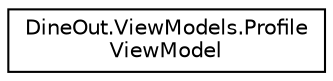 digraph "Graphical Class Hierarchy"
{
 // LATEX_PDF_SIZE
  edge [fontname="Helvetica",fontsize="10",labelfontname="Helvetica",labelfontsize="10"];
  node [fontname="Helvetica",fontsize="10",shape=record];
  rankdir="LR";
  Node0 [label="DineOut.ViewModels.Profile\lViewModel",height=0.2,width=0.4,color="black", fillcolor="white", style="filled",URL="$class_dine_out_1_1_view_models_1_1_profile_view_model.html",tooltip=" "];
}
